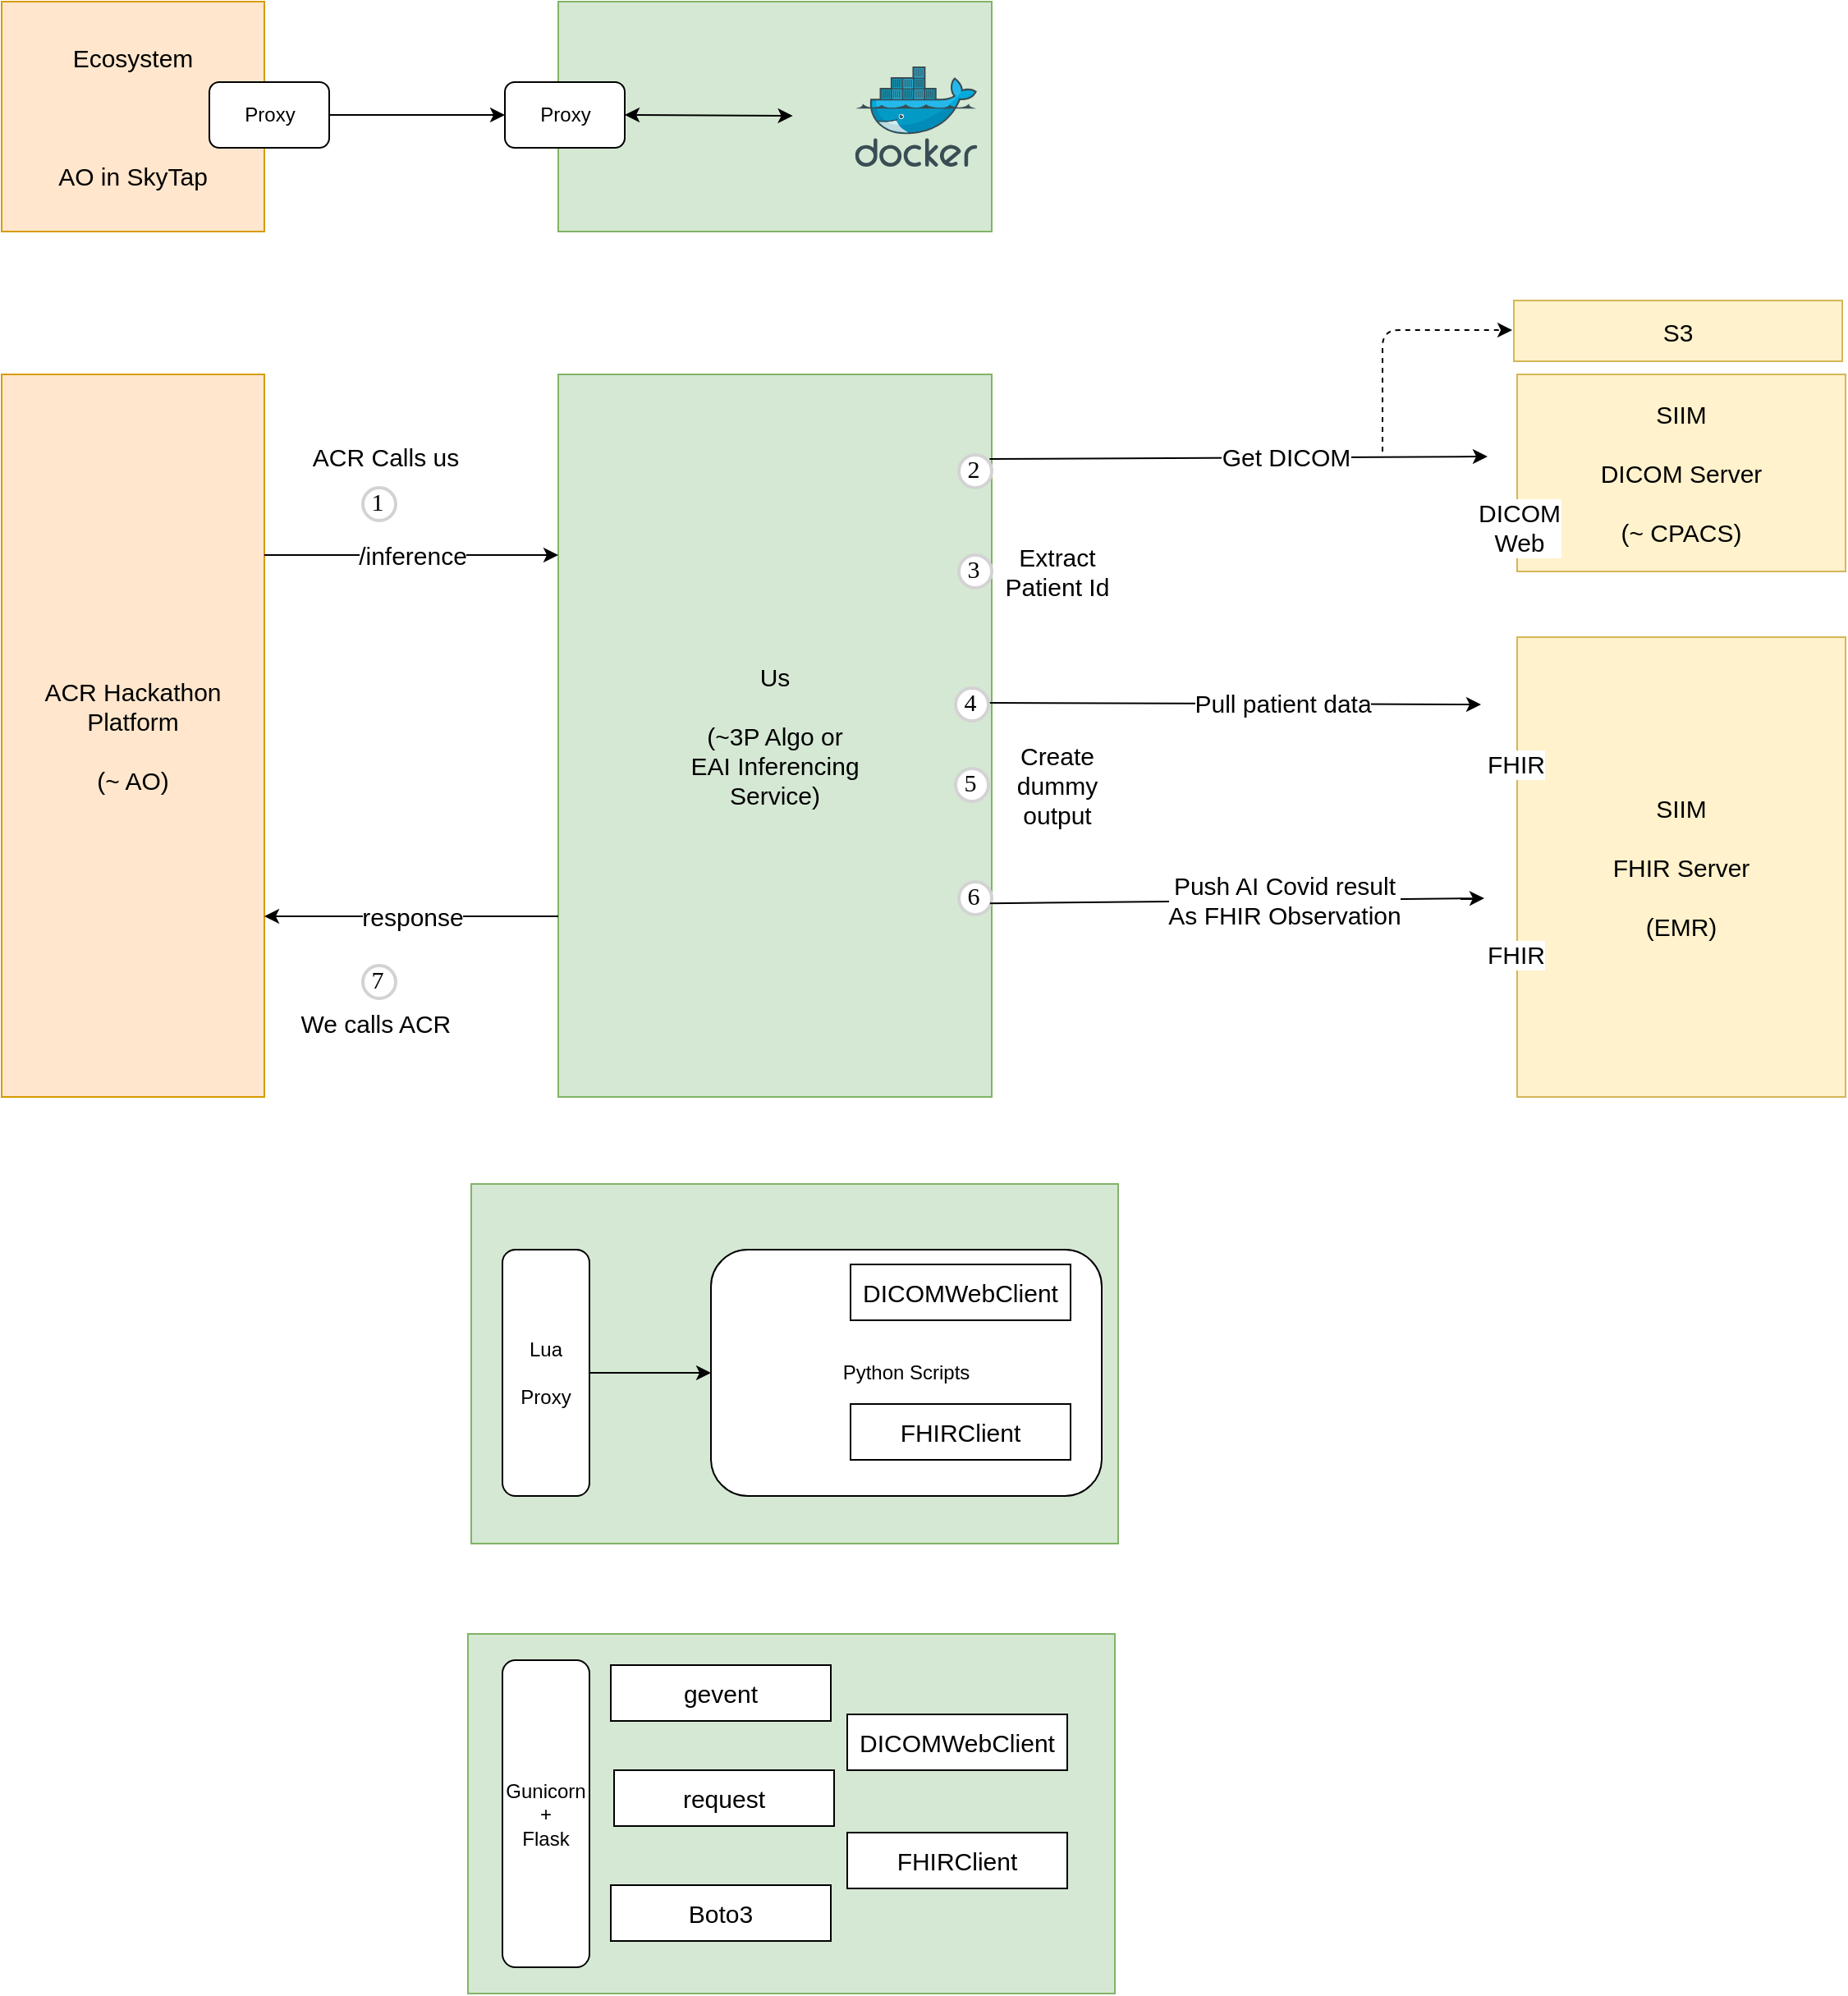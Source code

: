 <mxfile version="13.8.6" type="github" pages="2">
  <diagram id="8h2rYZnttRafUwsCTjrr" name="Page-1">
    <mxGraphModel dx="2066" dy="1242" grid="0" gridSize="10" guides="1" tooltips="1" connect="1" arrows="1" fold="1" page="0" pageScale="1" pageWidth="850" pageHeight="1100" math="0" shadow="0">
      <root>
        <mxCell id="0" />
        <mxCell id="1" parent="0" />
        <mxCell id="yuHhSIl90JSCbospM17d-20" value="S3" style="rounded=0;whiteSpace=wrap;html=1;fillColor=#fff2cc;strokeColor=#d6b656;fontSize=15;" vertex="1" parent="1">
          <mxGeometry x="848" y="5" width="200" height="37" as="geometry" />
        </mxCell>
        <mxCell id="yuHhSIl90JSCbospM17d-6" value="" style="rounded=0;whiteSpace=wrap;html=1;fillColor=#d5e8d4;strokeColor=#82b366;fontSize=15;" vertex="1" parent="1">
          <mxGeometry x="213" y="543" width="394" height="219" as="geometry" />
        </mxCell>
        <mxCell id="yuHhSIl90JSCbospM17d-7" value="Python Scripts" style="rounded=1;whiteSpace=wrap;html=1;" vertex="1" parent="1">
          <mxGeometry x="359" y="583" width="238" height="150" as="geometry" />
        </mxCell>
        <mxCell id="A-AI1OholReDPvpI19Ua-4" value="Us&lt;br style=&quot;font-size: 15px&quot;&gt;&lt;br style=&quot;font-size: 15px&quot;&gt;(~3P Algo or &lt;br&gt;EAI Inferencing &lt;br&gt;Service)" style="rounded=0;whiteSpace=wrap;html=1;fillColor=#d5e8d4;strokeColor=#82b366;fontSize=15;" parent="1" vertex="1">
          <mxGeometry x="266" y="50" width="264" height="440" as="geometry" />
        </mxCell>
        <mxCell id="A-AI1OholReDPvpI19Ua-1" value="SIIM&lt;br style=&quot;font-size: 15px&quot;&gt;&lt;br&gt;FHIR Server&lt;br&gt;&lt;br&gt;(EMR)" style="rounded=0;whiteSpace=wrap;html=1;fillColor=#fff2cc;strokeColor=#d6b656;fontSize=15;" parent="1" vertex="1">
          <mxGeometry x="850" y="210" width="200" height="280" as="geometry" />
        </mxCell>
        <mxCell id="A-AI1OholReDPvpI19Ua-2" value="ACR Hackathon Platform&lt;br style=&quot;font-size: 15px;&quot;&gt;&lt;br style=&quot;font-size: 15px;&quot;&gt;(~ AO)" style="rounded=0;whiteSpace=wrap;html=1;fillColor=#ffe6cc;strokeColor=#d79b00;fontSize=15;" parent="1" vertex="1">
          <mxGeometry x="-73" y="50" width="160" height="440" as="geometry" />
        </mxCell>
        <mxCell id="A-AI1OholReDPvpI19Ua-3" value="SIIM&lt;br style=&quot;font-size: 15px&quot;&gt;&lt;br&gt;DICOM Server&lt;br&gt;&lt;br&gt;(~ CPACS)" style="rounded=0;whiteSpace=wrap;html=1;fillColor=#fff2cc;strokeColor=#d6b656;fontSize=15;" parent="1" vertex="1">
          <mxGeometry x="850" y="50" width="200" height="120" as="geometry" />
        </mxCell>
        <mxCell id="A-AI1OholReDPvpI19Ua-5" value="/inference" style="endArrow=classic;html=1;exitX=1;exitY=0.25;exitDx=0;exitDy=0;entryX=0;entryY=0.25;entryDx=0;entryDy=0;fontSize=15;" parent="1" source="A-AI1OholReDPvpI19Ua-2" target="A-AI1OholReDPvpI19Ua-4" edge="1">
          <mxGeometry width="50" height="50" relative="1" as="geometry">
            <mxPoint x="410" y="450" as="sourcePoint" />
            <mxPoint x="460" y="400" as="targetPoint" />
          </mxGeometry>
        </mxCell>
        <mxCell id="A-AI1OholReDPvpI19Ua-6" value="response" style="endArrow=classic;html=1;entryX=1;entryY=0.75;entryDx=0;entryDy=0;exitX=0;exitY=0.75;exitDx=0;exitDy=0;fontSize=15;" parent="1" source="A-AI1OholReDPvpI19Ua-4" target="A-AI1OholReDPvpI19Ua-2" edge="1">
          <mxGeometry width="50" height="50" relative="1" as="geometry">
            <mxPoint x="410" y="450" as="sourcePoint" />
            <mxPoint x="460" y="400" as="targetPoint" />
          </mxGeometry>
        </mxCell>
        <mxCell id="A-AI1OholReDPvpI19Ua-7" value="" style="endArrow=classic;html=1;exitX=0.995;exitY=0.117;exitDx=0;exitDy=0;entryX=0;entryY=0.5;entryDx=0;entryDy=0;exitPerimeter=0;fontSize=15;" parent="1" source="A-AI1OholReDPvpI19Ua-4" target="A-AI1OholReDPvpI19Ua-12" edge="1">
          <mxGeometry width="50" height="50" relative="1" as="geometry">
            <mxPoint x="607" y="285" as="sourcePoint" />
            <mxPoint x="239" y="153" as="targetPoint" />
            <Array as="points" />
          </mxGeometry>
        </mxCell>
        <mxCell id="A-AI1OholReDPvpI19Ua-8" value="Get DICOM" style="edgeLabel;html=1;align=center;verticalAlign=middle;resizable=0;points=[];fontSize=15;" parent="A-AI1OholReDPvpI19Ua-7" vertex="1" connectable="0">
          <mxGeometry x="0.189" y="1" relative="1" as="geometry">
            <mxPoint as="offset" />
          </mxGeometry>
        </mxCell>
        <mxCell id="A-AI1OholReDPvpI19Ua-9" value="FHIR" style="shape=image;html=1;verticalAlign=top;verticalLabelPosition=bottom;labelBackgroundColor=#ffffff;imageAspect=0;aspect=fixed;image=https://cdn4.iconfinder.com/data/icons/web-development-5/500/api-code-window-128.png;fontSize=15;" parent="1" vertex="1">
          <mxGeometry x="828" y="230" width="42" height="42" as="geometry" />
        </mxCell>
        <mxCell id="A-AI1OholReDPvpI19Ua-10" value="" style="endArrow=classic;html=1;exitX=1;exitY=0.5;exitDx=0;exitDy=0;fontSize=15;" parent="1" edge="1">
          <mxGeometry width="50" height="50" relative="1" as="geometry">
            <mxPoint x="528" y="250" as="sourcePoint" />
            <mxPoint x="828" y="251" as="targetPoint" />
            <Array as="points" />
          </mxGeometry>
        </mxCell>
        <mxCell id="A-AI1OholReDPvpI19Ua-11" value="Pull patient data" style="edgeLabel;html=1;align=center;verticalAlign=middle;resizable=0;points=[];fontSize=15;" parent="A-AI1OholReDPvpI19Ua-10" vertex="1" connectable="0">
          <mxGeometry x="0.189" y="1" relative="1" as="geometry">
            <mxPoint as="offset" />
          </mxGeometry>
        </mxCell>
        <mxCell id="A-AI1OholReDPvpI19Ua-12" value="DICOM &lt;br&gt;Web" style="shape=image;html=1;verticalAlign=top;verticalLabelPosition=bottom;labelBackgroundColor=#ffffff;imageAspect=0;aspect=fixed;image=https://cdn4.iconfinder.com/data/icons/web-development-5/500/api-code-window-128.png;fontSize=15;" parent="1" vertex="1">
          <mxGeometry x="832" y="81" width="38" height="38" as="geometry" />
        </mxCell>
        <mxCell id="A-AI1OholReDPvpI19Ua-13" value="1" style="ellipse;whiteSpace=wrap;html=1;aspect=fixed;strokeWidth=2;fontFamily=Tahoma;spacingBottom=4;spacingRight=2;strokeColor=#d3d3d3;fontSize=15;" parent="1" vertex="1">
          <mxGeometry x="147" y="119" width="20" height="20" as="geometry" />
        </mxCell>
        <mxCell id="A-AI1OholReDPvpI19Ua-14" value="2" style="ellipse;whiteSpace=wrap;html=1;aspect=fixed;strokeWidth=2;fontFamily=Tahoma;spacingBottom=4;spacingRight=2;strokeColor=#d3d3d3;fontSize=15;" parent="1" vertex="1">
          <mxGeometry x="510" y="99" width="20" height="20" as="geometry" />
        </mxCell>
        <mxCell id="A-AI1OholReDPvpI19Ua-15" value="4" style="ellipse;whiteSpace=wrap;html=1;aspect=fixed;strokeWidth=2;fontFamily=Tahoma;spacingBottom=4;spacingRight=2;strokeColor=#d3d3d3;fontSize=15;" parent="1" vertex="1">
          <mxGeometry x="508" y="241" width="20" height="20" as="geometry" />
        </mxCell>
        <mxCell id="A-AI1OholReDPvpI19Ua-16" value="6" style="ellipse;whiteSpace=wrap;html=1;aspect=fixed;strokeWidth=2;fontFamily=Tahoma;spacingBottom=4;spacingRight=2;strokeColor=#d3d3d3;fontSize=15;" parent="1" vertex="1">
          <mxGeometry x="510" y="359" width="20" height="20" as="geometry" />
        </mxCell>
        <mxCell id="A-AI1OholReDPvpI19Ua-17" value="" style="endArrow=classic;html=1;exitX=0.995;exitY=0.117;exitDx=0;exitDy=0;entryX=0;entryY=0.5;entryDx=0;entryDy=0;exitPerimeter=0;fontSize=15;" parent="1" target="A-AI1OholReDPvpI19Ua-19" edge="1">
          <mxGeometry width="50" height="50" relative="1" as="geometry">
            <mxPoint x="528.935" y="372.12" as="sourcePoint" />
            <mxPoint x="239" y="313" as="targetPoint" />
            <Array as="points" />
          </mxGeometry>
        </mxCell>
        <mxCell id="A-AI1OholReDPvpI19Ua-18" value="Push AI Covid result &lt;br&gt;As FHIR Observation" style="edgeLabel;html=1;align=center;verticalAlign=middle;resizable=0;points=[];fontSize=15;" parent="A-AI1OholReDPvpI19Ua-17" vertex="1" connectable="0">
          <mxGeometry x="0.189" y="1" relative="1" as="geometry">
            <mxPoint as="offset" />
          </mxGeometry>
        </mxCell>
        <mxCell id="A-AI1OholReDPvpI19Ua-19" value="FHIR" style="shape=image;html=1;verticalAlign=top;verticalLabelPosition=bottom;labelBackgroundColor=#ffffff;imageAspect=0;aspect=fixed;image=https://cdn4.iconfinder.com/data/icons/web-development-5/500/api-code-window-128.png;fontSize=15;" parent="1" vertex="1">
          <mxGeometry x="830" y="350" width="38" height="38" as="geometry" />
        </mxCell>
        <mxCell id="A-AI1OholReDPvpI19Ua-20" value="5" style="ellipse;whiteSpace=wrap;html=1;aspect=fixed;strokeWidth=2;fontFamily=Tahoma;spacingBottom=4;spacingRight=2;strokeColor=#d3d3d3;fontSize=15;" parent="1" vertex="1">
          <mxGeometry x="508" y="290" width="20" height="20" as="geometry" />
        </mxCell>
        <mxCell id="A-AI1OholReDPvpI19Ua-21" value="7" style="ellipse;whiteSpace=wrap;html=1;aspect=fixed;strokeWidth=2;fontFamily=Tahoma;spacingBottom=4;spacingRight=2;strokeColor=#d3d3d3;fontSize=15;" parent="1" vertex="1">
          <mxGeometry x="147" y="410" width="20" height="20" as="geometry" />
        </mxCell>
        <mxCell id="A-AI1OholReDPvpI19Ua-22" value="3" style="ellipse;whiteSpace=wrap;html=1;aspect=fixed;strokeWidth=2;fontFamily=Tahoma;spacingBottom=4;spacingRight=2;strokeColor=#d3d3d3;fontSize=15;" parent="1" vertex="1">
          <mxGeometry x="510" y="160" width="20" height="20" as="geometry" />
        </mxCell>
        <mxCell id="A-AI1OholReDPvpI19Ua-23" value="Extract&lt;br style=&quot;font-size: 15px;&quot;&gt;Patient Id" style="text;html=1;strokeColor=none;fillColor=none;align=center;verticalAlign=middle;whiteSpace=wrap;rounded=0;fontSize=15;" parent="1" vertex="1">
          <mxGeometry x="530" y="160" width="80" height="20" as="geometry" />
        </mxCell>
        <mxCell id="A-AI1OholReDPvpI19Ua-24" value="Create dummy&lt;br&gt;output" style="text;html=1;strokeColor=none;fillColor=none;align=center;verticalAlign=middle;whiteSpace=wrap;rounded=0;fontSize=15;" parent="1" vertex="1">
          <mxGeometry x="530" y="290" width="80" height="20" as="geometry" />
        </mxCell>
        <mxCell id="A-AI1OholReDPvpI19Ua-25" value="ACR Calls us" style="text;html=1;strokeColor=none;fillColor=none;align=center;verticalAlign=middle;whiteSpace=wrap;rounded=0;fontSize=15;" parent="1" vertex="1">
          <mxGeometry x="111" y="90" width="100" height="20" as="geometry" />
        </mxCell>
        <mxCell id="A-AI1OholReDPvpI19Ua-26" value="We calls ACR&amp;nbsp;" style="text;html=1;strokeColor=none;fillColor=none;align=center;verticalAlign=middle;whiteSpace=wrap;rounded=0;fontSize=15;" parent="1" vertex="1">
          <mxGeometry x="107" y="435" width="100" height="20" as="geometry" />
        </mxCell>
        <mxCell id="yuHhSIl90JSCbospM17d-1" value="DICOMWebClient" style="rounded=0;whiteSpace=wrap;html=1;fontSize=15;" vertex="1" parent="1">
          <mxGeometry x="444" y="592" width="134" height="34" as="geometry" />
        </mxCell>
        <mxCell id="yuHhSIl90JSCbospM17d-3" value="FHIRClient" style="rounded=0;whiteSpace=wrap;html=1;fontSize=15;" vertex="1" parent="1">
          <mxGeometry x="444" y="677" width="134" height="34" as="geometry" />
        </mxCell>
        <mxCell id="yuHhSIl90JSCbospM17d-8" value="" style="edgeStyle=orthogonalEdgeStyle;rounded=0;orthogonalLoop=1;jettySize=auto;html=1;" edge="1" parent="1" source="yuHhSIl90JSCbospM17d-4" target="yuHhSIl90JSCbospM17d-7">
          <mxGeometry relative="1" as="geometry" />
        </mxCell>
        <mxCell id="yuHhSIl90JSCbospM17d-4" value="Lua&lt;br&gt;&lt;br&gt;Proxy" style="rounded=1;whiteSpace=wrap;html=1;" vertex="1" parent="1">
          <mxGeometry x="232" y="583" width="53" height="150" as="geometry" />
        </mxCell>
        <mxCell id="yuHhSIl90JSCbospM17d-9" value="" style="rounded=0;whiteSpace=wrap;html=1;fillColor=#d5e8d4;strokeColor=#82b366;fontSize=15;" vertex="1" parent="1">
          <mxGeometry x="211" y="817" width="394" height="219" as="geometry" />
        </mxCell>
        <mxCell id="yuHhSIl90JSCbospM17d-11" value="DICOMWebClient" style="rounded=0;whiteSpace=wrap;html=1;fontSize=15;" vertex="1" parent="1">
          <mxGeometry x="442" y="866" width="134" height="34" as="geometry" />
        </mxCell>
        <mxCell id="yuHhSIl90JSCbospM17d-12" value="FHIRClient" style="rounded=0;whiteSpace=wrap;html=1;fontSize=15;" vertex="1" parent="1">
          <mxGeometry x="442" y="938" width="134" height="34" as="geometry" />
        </mxCell>
        <mxCell id="yuHhSIl90JSCbospM17d-15" value="Boto3" style="rounded=0;whiteSpace=wrap;html=1;fontSize=15;" vertex="1" parent="1">
          <mxGeometry x="298" y="970" width="134" height="34" as="geometry" />
        </mxCell>
        <mxCell id="yuHhSIl90JSCbospM17d-16" value="Gunicorn&lt;br&gt;+&lt;br&gt;Flask" style="rounded=1;whiteSpace=wrap;html=1;" vertex="1" parent="1">
          <mxGeometry x="232" y="833" width="53" height="187" as="geometry" />
        </mxCell>
        <mxCell id="yuHhSIl90JSCbospM17d-17" value="gevent" style="rounded=0;whiteSpace=wrap;html=1;fontSize=15;" vertex="1" parent="1">
          <mxGeometry x="298" y="836" width="134" height="34" as="geometry" />
        </mxCell>
        <mxCell id="yuHhSIl90JSCbospM17d-18" value="request" style="rounded=0;whiteSpace=wrap;html=1;fontSize=15;" vertex="1" parent="1">
          <mxGeometry x="300" y="900" width="134" height="34" as="geometry" />
        </mxCell>
        <mxCell id="yuHhSIl90JSCbospM17d-19" value="" style="shape=image;html=1;verticalAlign=top;verticalLabelPosition=bottom;labelBackgroundColor=#ffffff;imageAspect=0;aspect=fixed;image=https://cdn2.iconfinder.com/data/icons/amazon-aws-stencils/100/Storage__Content_Delivery_Amazon_S3_Bucket-128.png" vertex="1" parent="1">
          <mxGeometry x="896" y="9" width="37" height="37" as="geometry" />
        </mxCell>
        <mxCell id="MfxZ2olo2YL3mVopKD2o-1" value="" style="endArrow=classic;html=1;dashed=1;" edge="1" parent="1">
          <mxGeometry width="50" height="50" relative="1" as="geometry">
            <mxPoint x="768" y="97" as="sourcePoint" />
            <mxPoint x="847" y="23" as="targetPoint" />
            <Array as="points">
              <mxPoint x="768" y="23" />
            </Array>
          </mxGeometry>
        </mxCell>
        <mxCell id="MfxZ2olo2YL3mVopKD2o-2" value="" style="rounded=0;whiteSpace=wrap;html=1;fillColor=#d5e8d4;strokeColor=#82b366;fontSize=15;" vertex="1" parent="1">
          <mxGeometry x="266" y="-177" width="264" height="140" as="geometry" />
        </mxCell>
        <mxCell id="MfxZ2olo2YL3mVopKD2o-3" value="Ecosystem&lt;br&gt;&lt;br&gt;&lt;br&gt;&lt;br&gt;AO in SkyTap" style="rounded=0;whiteSpace=wrap;html=1;fillColor=#ffe6cc;strokeColor=#d79b00;fontSize=15;" vertex="1" parent="1">
          <mxGeometry x="-73" y="-177" width="160" height="140" as="geometry" />
        </mxCell>
        <mxCell id="MfxZ2olo2YL3mVopKD2o-6" value="" style="edgeStyle=orthogonalEdgeStyle;rounded=0;orthogonalLoop=1;jettySize=auto;html=1;" edge="1" parent="1" source="MfxZ2olo2YL3mVopKD2o-4" target="MfxZ2olo2YL3mVopKD2o-5">
          <mxGeometry relative="1" as="geometry" />
        </mxCell>
        <mxCell id="MfxZ2olo2YL3mVopKD2o-4" value="Proxy" style="rounded=1;whiteSpace=wrap;html=1;" vertex="1" parent="1">
          <mxGeometry x="53.5" y="-128" width="73" height="40" as="geometry" />
        </mxCell>
        <mxCell id="MfxZ2olo2YL3mVopKD2o-5" value="Proxy" style="rounded=1;whiteSpace=wrap;html=1;" vertex="1" parent="1">
          <mxGeometry x="233.5" y="-128" width="73" height="40" as="geometry" />
        </mxCell>
        <mxCell id="MfxZ2olo2YL3mVopKD2o-8" value="" style="aspect=fixed;html=1;points=[];align=center;image;fontSize=12;image=img/lib/mscae/Docker.svg;" vertex="1" parent="1">
          <mxGeometry x="446.8" y="-137.5" width="74.39" height="61" as="geometry" />
        </mxCell>
        <mxCell id="MfxZ2olo2YL3mVopKD2o-9" value="" style="shape=image;html=1;verticalAlign=top;verticalLabelPosition=bottom;labelBackgroundColor=#ffffff;imageAspect=0;aspect=fixed;image=https://cdn4.iconfinder.com/data/icons/web-development-5/500/api-code-window-128.png;fontSize=15;" vertex="1" parent="1">
          <mxGeometry x="408.8" y="-126.5" width="38" height="38" as="geometry" />
        </mxCell>
        <mxCell id="MfxZ2olo2YL3mVopKD2o-10" value="" style="shape=image;html=1;verticalAlign=top;verticalLabelPosition=bottom;labelBackgroundColor=#ffffff;imageAspect=0;aspect=fixed;image=https://cdn4.iconfinder.com/data/icons/web-development-5/500/api-code-window-128.png;fontSize=15;" vertex="1" parent="1">
          <mxGeometry x="15.5" y="-126" width="38" height="38" as="geometry" />
        </mxCell>
        <mxCell id="MfxZ2olo2YL3mVopKD2o-12" value="" style="endArrow=classic;startArrow=classic;html=1;entryX=0;entryY=0.5;entryDx=0;entryDy=0;exitX=1;exitY=0.5;exitDx=0;exitDy=0;" edge="1" parent="1" source="MfxZ2olo2YL3mVopKD2o-5" target="MfxZ2olo2YL3mVopKD2o-9">
          <mxGeometry width="50" height="50" relative="1" as="geometry">
            <mxPoint x="340" y="93" as="sourcePoint" />
            <mxPoint x="390" y="43" as="targetPoint" />
          </mxGeometry>
        </mxCell>
        <mxCell id="MfxZ2olo2YL3mVopKD2o-13" value="" style="shape=image;html=1;verticalAlign=top;verticalLabelPosition=bottom;labelBackgroundColor=#ffffff;imageAspect=0;aspect=fixed;image=https://cdn2.iconfinder.com/data/icons/amazon-aws-stencils/100/Storage__Content_Delivery_Amazon_S3_Bucket-128.png" vertex="1" parent="1">
          <mxGeometry x="340" y="-107" width="37" height="37" as="geometry" />
        </mxCell>
      </root>
    </mxGraphModel>
  </diagram>
  <diagram id="d-scMlgb0y8AD-RPtQOM" name="Page-2">
    <mxGraphModel dx="1186" dy="412" grid="0" gridSize="10" guides="1" tooltips="1" connect="1" arrows="1" fold="1" page="0" pageScale="1" pageWidth="850" pageHeight="1100" math="0" shadow="0">
      <root>
        <mxCell id="tuulaXYSTZpbAeBfT5jp-0" />
        <mxCell id="tuulaXYSTZpbAeBfT5jp-1" parent="tuulaXYSTZpbAeBfT5jp-0" />
        <mxCell id="tuulaXYSTZpbAeBfT5jp-4" value="" style="edgeStyle=orthogonalEdgeStyle;rounded=0;orthogonalLoop=1;jettySize=auto;html=1;" edge="1" parent="tuulaXYSTZpbAeBfT5jp-1" source="tuulaXYSTZpbAeBfT5jp-2" target="tuulaXYSTZpbAeBfT5jp-3">
          <mxGeometry relative="1" as="geometry" />
        </mxCell>
        <mxCell id="tuulaXYSTZpbAeBfT5jp-17" value="*" style="edgeLabel;html=1;align=center;verticalAlign=middle;resizable=0;points=[];" vertex="1" connectable="0" parent="tuulaXYSTZpbAeBfT5jp-4">
          <mxGeometry x="0.375" y="-2" relative="1" as="geometry">
            <mxPoint as="offset" />
          </mxGeometry>
        </mxCell>
        <mxCell id="tuulaXYSTZpbAeBfT5jp-2" value="product" style="rounded=0;whiteSpace=wrap;html=1;" vertex="1" parent="tuulaXYSTZpbAeBfT5jp-1">
          <mxGeometry x="360" y="400" width="120" height="60" as="geometry" />
        </mxCell>
        <mxCell id="tuulaXYSTZpbAeBfT5jp-6" value="" style="edgeStyle=orthogonalEdgeStyle;rounded=0;orthogonalLoop=1;jettySize=auto;html=1;" edge="1" parent="tuulaXYSTZpbAeBfT5jp-1" source="tuulaXYSTZpbAeBfT5jp-3" target="tuulaXYSTZpbAeBfT5jp-5">
          <mxGeometry relative="1" as="geometry" />
        </mxCell>
        <mxCell id="tuulaXYSTZpbAeBfT5jp-3" value="algo" style="rounded=0;whiteSpace=wrap;html=1;" vertex="1" parent="tuulaXYSTZpbAeBfT5jp-1">
          <mxGeometry x="560" y="400" width="120" height="60" as="geometry" />
        </mxCell>
        <mxCell id="tuulaXYSTZpbAeBfT5jp-5" value="config" style="rounded=0;whiteSpace=wrap;html=1;" vertex="1" parent="tuulaXYSTZpbAeBfT5jp-1">
          <mxGeometry x="760" y="400" width="120" height="60" as="geometry" />
        </mxCell>
        <mxCell id="tuulaXYSTZpbAeBfT5jp-9" value="" style="edgeStyle=orthogonalEdgeStyle;rounded=0;orthogonalLoop=1;jettySize=auto;html=1;" edge="1" parent="tuulaXYSTZpbAeBfT5jp-1" source="tuulaXYSTZpbAeBfT5jp-7" target="tuulaXYSTZpbAeBfT5jp-8">
          <mxGeometry relative="1" as="geometry" />
        </mxCell>
        <mxCell id="tuulaXYSTZpbAeBfT5jp-13" value="config" style="edgeLabel;html=1;align=center;verticalAlign=middle;resizable=0;points=[];" vertex="1" connectable="0" parent="tuulaXYSTZpbAeBfT5jp-9">
          <mxGeometry x="-0.221" y="1" relative="1" as="geometry">
            <mxPoint as="offset" />
          </mxGeometry>
        </mxCell>
        <mxCell id="tuulaXYSTZpbAeBfT5jp-11" value="" style="edgeStyle=orthogonalEdgeStyle;rounded=0;orthogonalLoop=1;jettySize=auto;html=1;dashed=1;" edge="1" parent="tuulaXYSTZpbAeBfT5jp-1" source="tuulaXYSTZpbAeBfT5jp-7" target="tuulaXYSTZpbAeBfT5jp-5">
          <mxGeometry relative="1" as="geometry" />
        </mxCell>
        <mxCell id="tuulaXYSTZpbAeBfT5jp-7" value="test case framework" style="rounded=0;whiteSpace=wrap;html=1;" vertex="1" parent="tuulaXYSTZpbAeBfT5jp-1">
          <mxGeometry x="760" y="560" width="120" height="60" as="geometry" />
        </mxCell>
        <mxCell id="tuulaXYSTZpbAeBfT5jp-10" value="" style="edgeStyle=orthogonalEdgeStyle;rounded=0;orthogonalLoop=1;jettySize=auto;html=1;dashed=1;" edge="1" parent="tuulaXYSTZpbAeBfT5jp-1" source="tuulaXYSTZpbAeBfT5jp-8" target="tuulaXYSTZpbAeBfT5jp-2">
          <mxGeometry relative="1" as="geometry" />
        </mxCell>
        <mxCell id="tuulaXYSTZpbAeBfT5jp-8" value="custom test case&lt;br&gt;(DAG)" style="rounded=0;whiteSpace=wrap;html=1;" vertex="1" parent="tuulaXYSTZpbAeBfT5jp-1">
          <mxGeometry x="360" y="560" width="120" height="60" as="geometry" />
        </mxCell>
        <mxCell id="tuulaXYSTZpbAeBfT5jp-12" value="standard test case" style="rounded=0;whiteSpace=wrap;html=1;" vertex="1" parent="tuulaXYSTZpbAeBfT5jp-1">
          <mxGeometry x="360" y="640" width="120" height="60" as="geometry" />
        </mxCell>
        <mxCell id="tuulaXYSTZpbAeBfT5jp-14" value="" style="edgeStyle=orthogonalEdgeStyle;rounded=0;orthogonalLoop=1;jettySize=auto;html=1;entryX=1;entryY=0.5;entryDx=0;entryDy=0;" edge="1" parent="tuulaXYSTZpbAeBfT5jp-1" target="tuulaXYSTZpbAeBfT5jp-12">
          <mxGeometry relative="1" as="geometry">
            <mxPoint x="720" y="590" as="sourcePoint" />
            <mxPoint x="490" y="600" as="targetPoint" />
            <Array as="points">
              <mxPoint x="720" y="670" />
            </Array>
          </mxGeometry>
        </mxCell>
        <mxCell id="tuulaXYSTZpbAeBfT5jp-15" value="config" style="edgeLabel;html=1;align=center;verticalAlign=middle;resizable=0;points=[];" vertex="1" connectable="0" parent="tuulaXYSTZpbAeBfT5jp-14">
          <mxGeometry x="-0.221" y="1" relative="1" as="geometry">
            <mxPoint as="offset" />
          </mxGeometry>
        </mxCell>
        <mxCell id="tuulaXYSTZpbAeBfT5jp-16" value="x-ray standard test case" style="rounded=0;whiteSpace=wrap;html=1;" vertex="1" parent="tuulaXYSTZpbAeBfT5jp-1">
          <mxGeometry x="390" y="680" width="120" height="60" as="geometry" />
        </mxCell>
        <mxCell id="tuulaXYSTZpbAeBfT5jp-18" value="" style="shape=table;html=1;whiteSpace=wrap;startSize=0;container=1;collapsible=0;childLayout=tableLayout;" vertex="1" parent="tuulaXYSTZpbAeBfT5jp-1">
          <mxGeometry x="995" y="408" width="180" height="160" as="geometry" />
        </mxCell>
        <mxCell id="tuulaXYSTZpbAeBfT5jp-19" value="" style="shape=partialRectangle;html=1;whiteSpace=wrap;collapsible=0;dropTarget=0;pointerEvents=0;fillColor=none;top=0;left=0;bottom=0;right=0;points=[[0,0.5],[1,0.5]];portConstraint=eastwest;" vertex="1" parent="tuulaXYSTZpbAeBfT5jp-18">
          <mxGeometry width="180" height="40" as="geometry" />
        </mxCell>
        <mxCell id="tuulaXYSTZpbAeBfT5jp-20" value="dag id" style="shape=partialRectangle;html=1;whiteSpace=wrap;connectable=0;overflow=hidden;fillColor=none;top=0;left=0;bottom=0;right=0;" vertex="1" parent="tuulaXYSTZpbAeBfT5jp-19">
          <mxGeometry width="60" height="40" as="geometry" />
        </mxCell>
        <mxCell id="tuulaXYSTZpbAeBfT5jp-21" value="algo" style="shape=partialRectangle;html=1;whiteSpace=wrap;connectable=0;overflow=hidden;fillColor=none;top=0;left=0;bottom=0;right=0;" vertex="1" parent="tuulaXYSTZpbAeBfT5jp-19">
          <mxGeometry x="60" width="60" height="40" as="geometry" />
        </mxCell>
        <mxCell id="tuulaXYSTZpbAeBfT5jp-22" value="" style="shape=partialRectangle;html=1;whiteSpace=wrap;connectable=0;overflow=hidden;fillColor=none;top=0;left=0;bottom=0;right=0;" vertex="1" parent="tuulaXYSTZpbAeBfT5jp-19">
          <mxGeometry x="120" width="60" height="40" as="geometry" />
        </mxCell>
        <mxCell id="tuulaXYSTZpbAeBfT5jp-23" value="" style="shape=partialRectangle;html=1;whiteSpace=wrap;collapsible=0;dropTarget=0;pointerEvents=0;fillColor=none;top=0;left=0;bottom=0;right=0;points=[[0,0.5],[1,0.5]];portConstraint=eastwest;" vertex="1" parent="tuulaXYSTZpbAeBfT5jp-18">
          <mxGeometry y="40" width="180" height="40" as="geometry" />
        </mxCell>
        <mxCell id="tuulaXYSTZpbAeBfT5jp-24" value="S1" style="shape=partialRectangle;html=1;whiteSpace=wrap;connectable=0;overflow=hidden;fillColor=none;top=0;left=0;bottom=0;right=0;" vertex="1" parent="tuulaXYSTZpbAeBfT5jp-23">
          <mxGeometry width="60" height="40" as="geometry" />
        </mxCell>
        <mxCell id="tuulaXYSTZpbAeBfT5jp-25" value="" style="shape=partialRectangle;html=1;whiteSpace=wrap;connectable=0;overflow=hidden;fillColor=none;top=0;left=0;bottom=0;right=0;" vertex="1" parent="tuulaXYSTZpbAeBfT5jp-23">
          <mxGeometry x="60" width="60" height="40" as="geometry" />
        </mxCell>
        <mxCell id="tuulaXYSTZpbAeBfT5jp-26" value="" style="shape=partialRectangle;html=1;whiteSpace=wrap;connectable=0;overflow=hidden;fillColor=none;top=0;left=0;bottom=0;right=0;" vertex="1" parent="tuulaXYSTZpbAeBfT5jp-23">
          <mxGeometry x="120" width="60" height="40" as="geometry" />
        </mxCell>
        <mxCell id="tuulaXYSTZpbAeBfT5jp-27" value="" style="shape=partialRectangle;html=1;whiteSpace=wrap;collapsible=0;dropTarget=0;pointerEvents=0;fillColor=none;top=0;left=0;bottom=0;right=0;points=[[0,0.5],[1,0.5]];portConstraint=eastwest;" vertex="1" parent="tuulaXYSTZpbAeBfT5jp-18">
          <mxGeometry y="80" width="180" height="40" as="geometry" />
        </mxCell>
        <mxCell id="tuulaXYSTZpbAeBfT5jp-28" value="S2" style="shape=partialRectangle;html=1;whiteSpace=wrap;connectable=0;overflow=hidden;fillColor=none;top=0;left=0;bottom=0;right=0;" vertex="1" parent="tuulaXYSTZpbAeBfT5jp-27">
          <mxGeometry width="60" height="40" as="geometry" />
        </mxCell>
        <mxCell id="tuulaXYSTZpbAeBfT5jp-29" value="" style="shape=partialRectangle;html=1;whiteSpace=wrap;connectable=0;overflow=hidden;fillColor=none;top=0;left=0;bottom=0;right=0;" vertex="1" parent="tuulaXYSTZpbAeBfT5jp-27">
          <mxGeometry x="60" width="60" height="40" as="geometry" />
        </mxCell>
        <mxCell id="tuulaXYSTZpbAeBfT5jp-30" value="" style="shape=partialRectangle;html=1;whiteSpace=wrap;connectable=0;overflow=hidden;fillColor=none;top=0;left=0;bottom=0;right=0;" vertex="1" parent="tuulaXYSTZpbAeBfT5jp-27">
          <mxGeometry x="120" width="60" height="40" as="geometry" />
        </mxCell>
        <mxCell id="tuulaXYSTZpbAeBfT5jp-31" value="" style="shape=partialRectangle;html=1;whiteSpace=wrap;collapsible=0;dropTarget=0;pointerEvents=0;fillColor=none;top=0;left=0;bottom=0;right=0;points=[[0,0.5],[1,0.5]];portConstraint=eastwest;" vertex="1" parent="tuulaXYSTZpbAeBfT5jp-18">
          <mxGeometry y="120" width="180" height="40" as="geometry" />
        </mxCell>
        <mxCell id="tuulaXYSTZpbAeBfT5jp-32" value="C1" style="shape=partialRectangle;html=1;whiteSpace=wrap;connectable=0;overflow=hidden;fillColor=none;top=0;left=0;bottom=0;right=0;" vertex="1" parent="tuulaXYSTZpbAeBfT5jp-31">
          <mxGeometry width="60" height="40" as="geometry" />
        </mxCell>
        <mxCell id="tuulaXYSTZpbAeBfT5jp-33" value="L" style="shape=partialRectangle;html=1;whiteSpace=wrap;connectable=0;overflow=hidden;fillColor=none;top=0;left=0;bottom=0;right=0;" vertex="1" parent="tuulaXYSTZpbAeBfT5jp-31">
          <mxGeometry x="60" width="60" height="40" as="geometry" />
        </mxCell>
        <mxCell id="tuulaXYSTZpbAeBfT5jp-34" value="" style="shape=partialRectangle;html=1;whiteSpace=wrap;connectable=0;overflow=hidden;fillColor=none;top=0;left=0;bottom=0;right=0;" vertex="1" parent="tuulaXYSTZpbAeBfT5jp-31">
          <mxGeometry x="120" width="60" height="40" as="geometry" />
        </mxCell>
        <mxCell id="tuulaXYSTZpbAeBfT5jp-36" value="" style="shape=table;html=1;whiteSpace=wrap;startSize=0;container=1;collapsible=0;childLayout=tableLayout;" vertex="1" parent="tuulaXYSTZpbAeBfT5jp-1">
          <mxGeometry x="995" y="610" width="180" height="160" as="geometry" />
        </mxCell>
        <mxCell id="tuulaXYSTZpbAeBfT5jp-37" value="" style="shape=partialRectangle;html=1;whiteSpace=wrap;collapsible=0;dropTarget=0;pointerEvents=0;fillColor=none;top=0;left=0;bottom=0;right=0;points=[[0,0.5],[1,0.5]];portConstraint=eastwest;" vertex="1" parent="tuulaXYSTZpbAeBfT5jp-36">
          <mxGeometry width="180" height="40" as="geometry" />
        </mxCell>
        <mxCell id="tuulaXYSTZpbAeBfT5jp-38" value="dag id" style="shape=partialRectangle;html=1;whiteSpace=wrap;connectable=0;overflow=hidden;fillColor=none;top=0;left=0;bottom=0;right=0;" vertex="1" parent="tuulaXYSTZpbAeBfT5jp-37">
          <mxGeometry width="60" height="40" as="geometry" />
        </mxCell>
        <mxCell id="tuulaXYSTZpbAeBfT5jp-39" value="algo" style="shape=partialRectangle;html=1;whiteSpace=wrap;connectable=0;overflow=hidden;fillColor=none;top=0;left=0;bottom=0;right=0;" vertex="1" parent="tuulaXYSTZpbAeBfT5jp-37">
          <mxGeometry x="60" width="60" height="40" as="geometry" />
        </mxCell>
        <mxCell id="tuulaXYSTZpbAeBfT5jp-40" value="" style="shape=partialRectangle;html=1;whiteSpace=wrap;connectable=0;overflow=hidden;fillColor=none;top=0;left=0;bottom=0;right=0;" vertex="1" parent="tuulaXYSTZpbAeBfT5jp-37">
          <mxGeometry x="120" width="60" height="40" as="geometry" />
        </mxCell>
        <mxCell id="tuulaXYSTZpbAeBfT5jp-41" value="" style="shape=partialRectangle;html=1;whiteSpace=wrap;collapsible=0;dropTarget=0;pointerEvents=0;fillColor=none;top=0;left=0;bottom=0;right=0;points=[[0,0.5],[1,0.5]];portConstraint=eastwest;" vertex="1" parent="tuulaXYSTZpbAeBfT5jp-36">
          <mxGeometry y="40" width="180" height="40" as="geometry" />
        </mxCell>
        <mxCell id="tuulaXYSTZpbAeBfT5jp-42" value="S1" style="shape=partialRectangle;html=1;whiteSpace=wrap;connectable=0;overflow=hidden;fillColor=none;top=0;left=0;bottom=0;right=0;" vertex="1" parent="tuulaXYSTZpbAeBfT5jp-41">
          <mxGeometry width="60" height="40" as="geometry" />
        </mxCell>
        <mxCell id="tuulaXYSTZpbAeBfT5jp-43" value="" style="shape=partialRectangle;html=1;whiteSpace=wrap;connectable=0;overflow=hidden;fillColor=none;top=0;left=0;bottom=0;right=0;" vertex="1" parent="tuulaXYSTZpbAeBfT5jp-41">
          <mxGeometry x="60" width="60" height="40" as="geometry" />
        </mxCell>
        <mxCell id="tuulaXYSTZpbAeBfT5jp-44" value="" style="shape=partialRectangle;html=1;whiteSpace=wrap;connectable=0;overflow=hidden;fillColor=none;top=0;left=0;bottom=0;right=0;" vertex="1" parent="tuulaXYSTZpbAeBfT5jp-41">
          <mxGeometry x="120" width="60" height="40" as="geometry" />
        </mxCell>
        <mxCell id="tuulaXYSTZpbAeBfT5jp-45" value="" style="shape=partialRectangle;html=1;whiteSpace=wrap;collapsible=0;dropTarget=0;pointerEvents=0;fillColor=none;top=0;left=0;bottom=0;right=0;points=[[0,0.5],[1,0.5]];portConstraint=eastwest;" vertex="1" parent="tuulaXYSTZpbAeBfT5jp-36">
          <mxGeometry y="80" width="180" height="40" as="geometry" />
        </mxCell>
        <mxCell id="tuulaXYSTZpbAeBfT5jp-46" value="S2" style="shape=partialRectangle;html=1;whiteSpace=wrap;connectable=0;overflow=hidden;fillColor=none;top=0;left=0;bottom=0;right=0;" vertex="1" parent="tuulaXYSTZpbAeBfT5jp-45">
          <mxGeometry width="60" height="40" as="geometry" />
        </mxCell>
        <mxCell id="tuulaXYSTZpbAeBfT5jp-47" value="" style="shape=partialRectangle;html=1;whiteSpace=wrap;connectable=0;overflow=hidden;fillColor=none;top=0;left=0;bottom=0;right=0;" vertex="1" parent="tuulaXYSTZpbAeBfT5jp-45">
          <mxGeometry x="60" width="60" height="40" as="geometry" />
        </mxCell>
        <mxCell id="tuulaXYSTZpbAeBfT5jp-48" value="x-ray" style="shape=partialRectangle;html=1;whiteSpace=wrap;connectable=0;overflow=hidden;fillColor=none;top=0;left=0;bottom=0;right=0;" vertex="1" parent="tuulaXYSTZpbAeBfT5jp-45">
          <mxGeometry x="120" width="60" height="40" as="geometry" />
        </mxCell>
        <mxCell id="tuulaXYSTZpbAeBfT5jp-49" value="" style="shape=partialRectangle;html=1;whiteSpace=wrap;collapsible=0;dropTarget=0;pointerEvents=0;fillColor=none;top=0;left=0;bottom=0;right=0;points=[[0,0.5],[1,0.5]];portConstraint=eastwest;" vertex="1" parent="tuulaXYSTZpbAeBfT5jp-36">
          <mxGeometry y="120" width="180" height="40" as="geometry" />
        </mxCell>
        <mxCell id="tuulaXYSTZpbAeBfT5jp-50" value="C1" style="shape=partialRectangle;html=1;whiteSpace=wrap;connectable=0;overflow=hidden;fillColor=none;top=0;left=0;bottom=0;right=0;" vertex="1" parent="tuulaXYSTZpbAeBfT5jp-49">
          <mxGeometry width="60" height="40" as="geometry" />
        </mxCell>
        <mxCell id="tuulaXYSTZpbAeBfT5jp-51" value="L" style="shape=partialRectangle;html=1;whiteSpace=wrap;connectable=0;overflow=hidden;fillColor=none;top=0;left=0;bottom=0;right=0;" vertex="1" parent="tuulaXYSTZpbAeBfT5jp-49">
          <mxGeometry x="60" width="60" height="40" as="geometry" />
        </mxCell>
        <mxCell id="tuulaXYSTZpbAeBfT5jp-52" value="" style="shape=partialRectangle;html=1;whiteSpace=wrap;connectable=0;overflow=hidden;fillColor=none;top=0;left=0;bottom=0;right=0;" vertex="1" parent="tuulaXYSTZpbAeBfT5jp-49">
          <mxGeometry x="120" width="60" height="40" as="geometry" />
        </mxCell>
      </root>
    </mxGraphModel>
  </diagram>
</mxfile>
